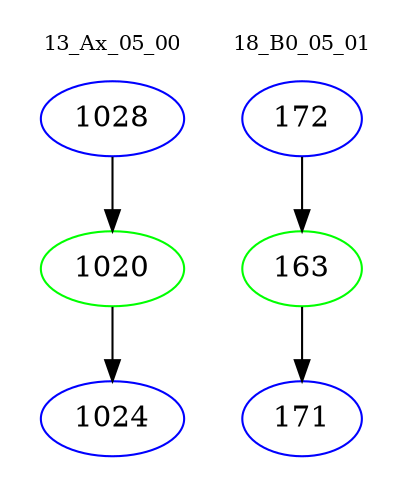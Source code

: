 digraph{
subgraph cluster_0 {
color = white
label = "13_Ax_05_00";
fontsize=10;
T0_1028 [label="1028", color="blue"]
T0_1028 -> T0_1020 [color="black"]
T0_1020 [label="1020", color="green"]
T0_1020 -> T0_1024 [color="black"]
T0_1024 [label="1024", color="blue"]
}
subgraph cluster_1 {
color = white
label = "18_B0_05_01";
fontsize=10;
T1_172 [label="172", color="blue"]
T1_172 -> T1_163 [color="black"]
T1_163 [label="163", color="green"]
T1_163 -> T1_171 [color="black"]
T1_171 [label="171", color="blue"]
}
}
